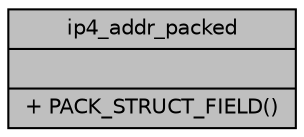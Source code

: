 digraph "ip4_addr_packed"
{
 // LATEX_PDF_SIZE
  edge [fontname="Helvetica",fontsize="10",labelfontname="Helvetica",labelfontsize="10"];
  node [fontname="Helvetica",fontsize="10",shape=record];
  Node1 [label="{ip4_addr_packed\n||+ PACK_STRUCT_FIELD()\l}",height=0.2,width=0.4,color="black", fillcolor="grey75", style="filled", fontcolor="black",tooltip=" "];
}

